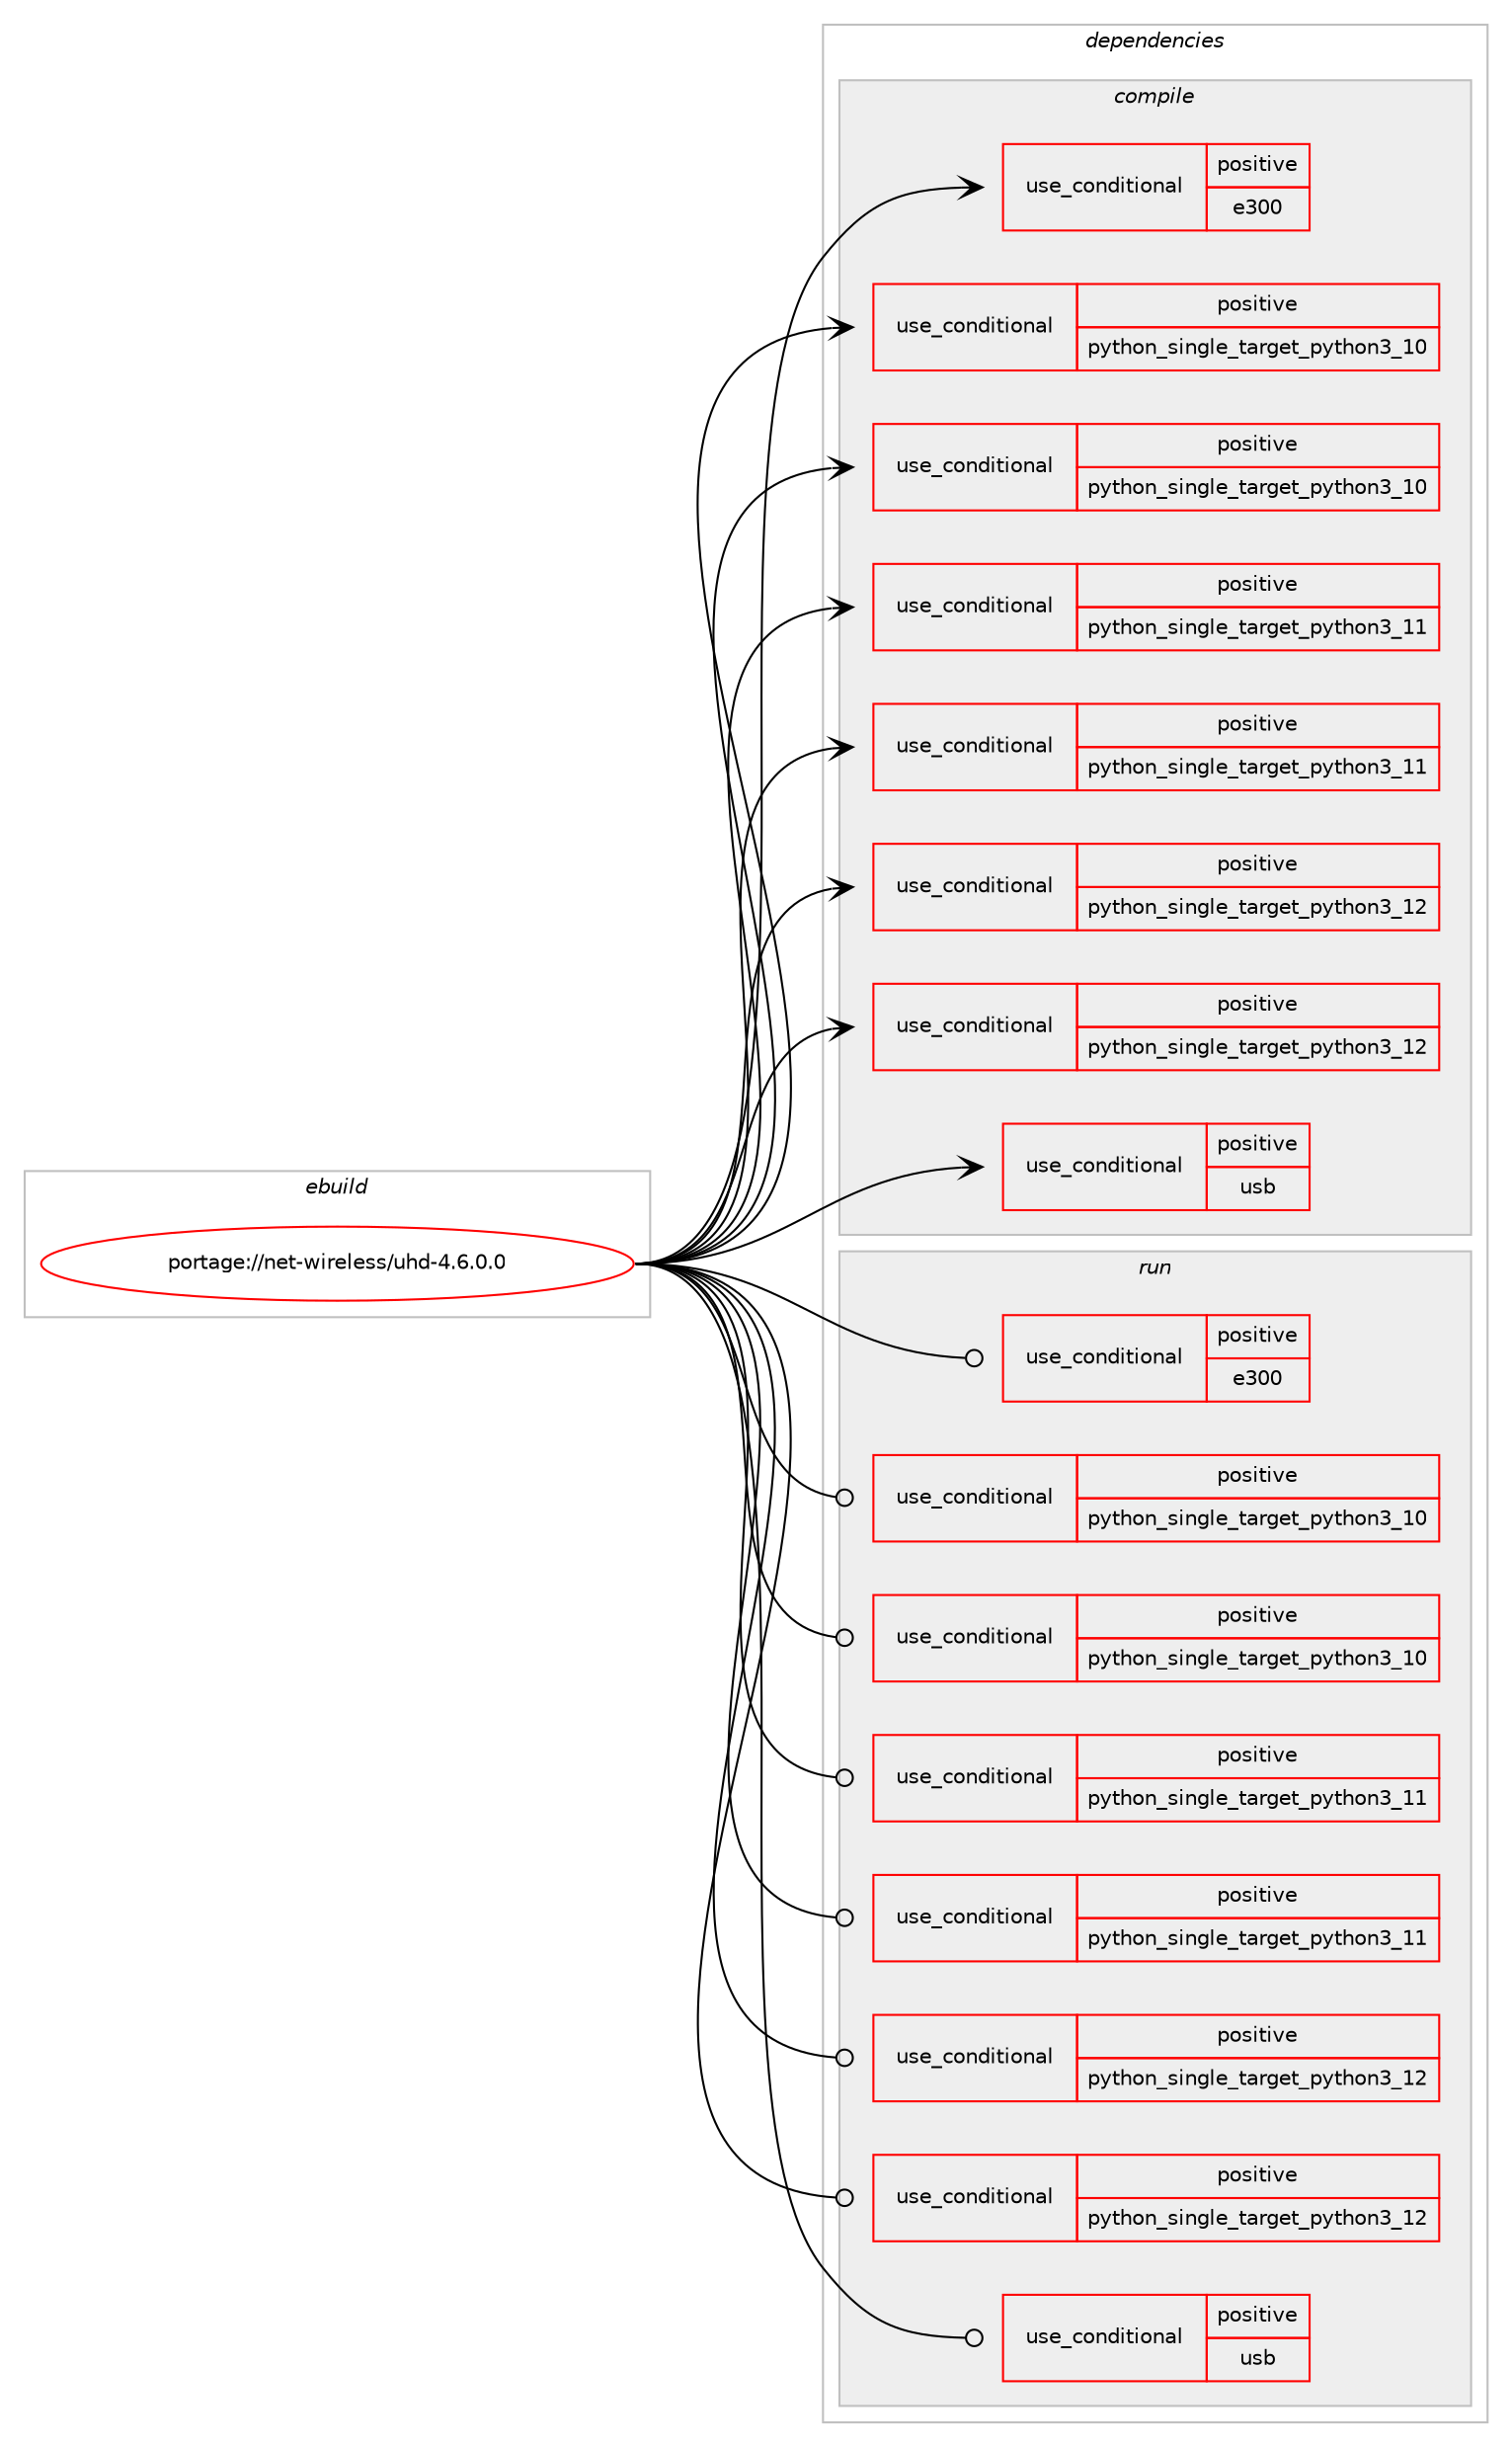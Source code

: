 digraph prolog {

# *************
# Graph options
# *************

newrank=true;
concentrate=true;
compound=true;
graph [rankdir=LR,fontname=Helvetica,fontsize=10,ranksep=1.5];#, ranksep=2.5, nodesep=0.2];
edge  [arrowhead=vee];
node  [fontname=Helvetica,fontsize=10];

# **********
# The ebuild
# **********

subgraph cluster_leftcol {
color=gray;
rank=same;
label=<<i>ebuild</i>>;
id [label="portage://net-wireless/uhd-4.6.0.0", color=red, width=4, href="../net-wireless/uhd-4.6.0.0.svg"];
}

# ****************
# The dependencies
# ****************

subgraph cluster_midcol {
color=gray;
label=<<i>dependencies</i>>;
subgraph cluster_compile {
fillcolor="#eeeeee";
style=filled;
label=<<i>compile</i>>;
subgraph cond6732 {
dependency9410 [label=<<TABLE BORDER="0" CELLBORDER="1" CELLSPACING="0" CELLPADDING="4"><TR><TD ROWSPAN="3" CELLPADDING="10">use_conditional</TD></TR><TR><TD>positive</TD></TR><TR><TD>e300</TD></TR></TABLE>>, shape=none, color=red];
# *** BEGIN UNKNOWN DEPENDENCY TYPE (TODO) ***
# dependency9410 -> package_dependency(portage://net-wireless/uhd-4.6.0.0,install,no,virtual,udev,none,[,,],[],[])
# *** END UNKNOWN DEPENDENCY TYPE (TODO) ***

}
id:e -> dependency9410:w [weight=20,style="solid",arrowhead="vee"];
subgraph cond6733 {
dependency9411 [label=<<TABLE BORDER="0" CELLBORDER="1" CELLSPACING="0" CELLPADDING="4"><TR><TD ROWSPAN="3" CELLPADDING="10">use_conditional</TD></TR><TR><TD>positive</TD></TR><TR><TD>python_single_target_python3_10</TD></TR></TABLE>>, shape=none, color=red];
# *** BEGIN UNKNOWN DEPENDENCY TYPE (TODO) ***
# dependency9411 -> package_dependency(portage://net-wireless/uhd-4.6.0.0,install,no,dev-lang,python,none,[,,],[slot(3.10)],[])
# *** END UNKNOWN DEPENDENCY TYPE (TODO) ***

}
id:e -> dependency9411:w [weight=20,style="solid",arrowhead="vee"];
subgraph cond6734 {
dependency9412 [label=<<TABLE BORDER="0" CELLBORDER="1" CELLSPACING="0" CELLPADDING="4"><TR><TD ROWSPAN="3" CELLPADDING="10">use_conditional</TD></TR><TR><TD>positive</TD></TR><TR><TD>python_single_target_python3_10</TD></TR></TABLE>>, shape=none, color=red];
# *** BEGIN UNKNOWN DEPENDENCY TYPE (TODO) ***
# dependency9412 -> package_dependency(portage://net-wireless/uhd-4.6.0.0,install,no,dev-python,numpy,none,[,,],[],[use(enable(python_targets_python3_10),negative)])
# *** END UNKNOWN DEPENDENCY TYPE (TODO) ***

# *** BEGIN UNKNOWN DEPENDENCY TYPE (TODO) ***
# dependency9412 -> package_dependency(portage://net-wireless/uhd-4.6.0.0,install,no,dev-python,requests,none,[,,],[],[use(enable(python_targets_python3_10),negative)])
# *** END UNKNOWN DEPENDENCY TYPE (TODO) ***

}
id:e -> dependency9412:w [weight=20,style="solid",arrowhead="vee"];
subgraph cond6735 {
dependency9413 [label=<<TABLE BORDER="0" CELLBORDER="1" CELLSPACING="0" CELLPADDING="4"><TR><TD ROWSPAN="3" CELLPADDING="10">use_conditional</TD></TR><TR><TD>positive</TD></TR><TR><TD>python_single_target_python3_11</TD></TR></TABLE>>, shape=none, color=red];
# *** BEGIN UNKNOWN DEPENDENCY TYPE (TODO) ***
# dependency9413 -> package_dependency(portage://net-wireless/uhd-4.6.0.0,install,no,dev-lang,python,none,[,,],[slot(3.11)],[])
# *** END UNKNOWN DEPENDENCY TYPE (TODO) ***

}
id:e -> dependency9413:w [weight=20,style="solid",arrowhead="vee"];
subgraph cond6736 {
dependency9414 [label=<<TABLE BORDER="0" CELLBORDER="1" CELLSPACING="0" CELLPADDING="4"><TR><TD ROWSPAN="3" CELLPADDING="10">use_conditional</TD></TR><TR><TD>positive</TD></TR><TR><TD>python_single_target_python3_11</TD></TR></TABLE>>, shape=none, color=red];
# *** BEGIN UNKNOWN DEPENDENCY TYPE (TODO) ***
# dependency9414 -> package_dependency(portage://net-wireless/uhd-4.6.0.0,install,no,dev-python,numpy,none,[,,],[],[use(enable(python_targets_python3_11),negative)])
# *** END UNKNOWN DEPENDENCY TYPE (TODO) ***

# *** BEGIN UNKNOWN DEPENDENCY TYPE (TODO) ***
# dependency9414 -> package_dependency(portage://net-wireless/uhd-4.6.0.0,install,no,dev-python,requests,none,[,,],[],[use(enable(python_targets_python3_11),negative)])
# *** END UNKNOWN DEPENDENCY TYPE (TODO) ***

}
id:e -> dependency9414:w [weight=20,style="solid",arrowhead="vee"];
subgraph cond6737 {
dependency9415 [label=<<TABLE BORDER="0" CELLBORDER="1" CELLSPACING="0" CELLPADDING="4"><TR><TD ROWSPAN="3" CELLPADDING="10">use_conditional</TD></TR><TR><TD>positive</TD></TR><TR><TD>python_single_target_python3_12</TD></TR></TABLE>>, shape=none, color=red];
# *** BEGIN UNKNOWN DEPENDENCY TYPE (TODO) ***
# dependency9415 -> package_dependency(portage://net-wireless/uhd-4.6.0.0,install,no,dev-lang,python,none,[,,],[slot(3.12)],[])
# *** END UNKNOWN DEPENDENCY TYPE (TODO) ***

}
id:e -> dependency9415:w [weight=20,style="solid",arrowhead="vee"];
subgraph cond6738 {
dependency9416 [label=<<TABLE BORDER="0" CELLBORDER="1" CELLSPACING="0" CELLPADDING="4"><TR><TD ROWSPAN="3" CELLPADDING="10">use_conditional</TD></TR><TR><TD>positive</TD></TR><TR><TD>python_single_target_python3_12</TD></TR></TABLE>>, shape=none, color=red];
# *** BEGIN UNKNOWN DEPENDENCY TYPE (TODO) ***
# dependency9416 -> package_dependency(portage://net-wireless/uhd-4.6.0.0,install,no,dev-python,numpy,none,[,,],[],[use(enable(python_targets_python3_12),negative)])
# *** END UNKNOWN DEPENDENCY TYPE (TODO) ***

# *** BEGIN UNKNOWN DEPENDENCY TYPE (TODO) ***
# dependency9416 -> package_dependency(portage://net-wireless/uhd-4.6.0.0,install,no,dev-python,requests,none,[,,],[],[use(enable(python_targets_python3_12),negative)])
# *** END UNKNOWN DEPENDENCY TYPE (TODO) ***

}
id:e -> dependency9416:w [weight=20,style="solid",arrowhead="vee"];
subgraph cond6739 {
dependency9417 [label=<<TABLE BORDER="0" CELLBORDER="1" CELLSPACING="0" CELLPADDING="4"><TR><TD ROWSPAN="3" CELLPADDING="10">use_conditional</TD></TR><TR><TD>positive</TD></TR><TR><TD>usb</TD></TR></TABLE>>, shape=none, color=red];
# *** BEGIN UNKNOWN DEPENDENCY TYPE (TODO) ***
# dependency9417 -> package_dependency(portage://net-wireless/uhd-4.6.0.0,install,no,virtual,libusb,none,[,,],[slot(1)],[])
# *** END UNKNOWN DEPENDENCY TYPE (TODO) ***

}
id:e -> dependency9417:w [weight=20,style="solid",arrowhead="vee"];
# *** BEGIN UNKNOWN DEPENDENCY TYPE (TODO) ***
# id -> package_dependency(portage://net-wireless/uhd-4.6.0.0,install,no,dev-libs,boost,none,[,,],any_same_slot,[])
# *** END UNKNOWN DEPENDENCY TYPE (TODO) ***

# *** BEGIN UNKNOWN DEPENDENCY TYPE (TODO) ***
# id -> package_dependency(portage://net-wireless/uhd-4.6.0.0,install,no,sys-libs,ncurses,none,[,,],[slot(0),equal],[])
# *** END UNKNOWN DEPENDENCY TYPE (TODO) ***

}
subgraph cluster_compileandrun {
fillcolor="#eeeeee";
style=filled;
label=<<i>compile and run</i>>;
}
subgraph cluster_run {
fillcolor="#eeeeee";
style=filled;
label=<<i>run</i>>;
subgraph cond6740 {
dependency9418 [label=<<TABLE BORDER="0" CELLBORDER="1" CELLSPACING="0" CELLPADDING="4"><TR><TD ROWSPAN="3" CELLPADDING="10">use_conditional</TD></TR><TR><TD>positive</TD></TR><TR><TD>e300</TD></TR></TABLE>>, shape=none, color=red];
# *** BEGIN UNKNOWN DEPENDENCY TYPE (TODO) ***
# dependency9418 -> package_dependency(portage://net-wireless/uhd-4.6.0.0,run,no,virtual,udev,none,[,,],[],[])
# *** END UNKNOWN DEPENDENCY TYPE (TODO) ***

}
id:e -> dependency9418:w [weight=20,style="solid",arrowhead="odot"];
subgraph cond6741 {
dependency9419 [label=<<TABLE BORDER="0" CELLBORDER="1" CELLSPACING="0" CELLPADDING="4"><TR><TD ROWSPAN="3" CELLPADDING="10">use_conditional</TD></TR><TR><TD>positive</TD></TR><TR><TD>python_single_target_python3_10</TD></TR></TABLE>>, shape=none, color=red];
# *** BEGIN UNKNOWN DEPENDENCY TYPE (TODO) ***
# dependency9419 -> package_dependency(portage://net-wireless/uhd-4.6.0.0,run,no,dev-lang,python,none,[,,],[slot(3.10)],[])
# *** END UNKNOWN DEPENDENCY TYPE (TODO) ***

}
id:e -> dependency9419:w [weight=20,style="solid",arrowhead="odot"];
subgraph cond6742 {
dependency9420 [label=<<TABLE BORDER="0" CELLBORDER="1" CELLSPACING="0" CELLPADDING="4"><TR><TD ROWSPAN="3" CELLPADDING="10">use_conditional</TD></TR><TR><TD>positive</TD></TR><TR><TD>python_single_target_python3_10</TD></TR></TABLE>>, shape=none, color=red];
# *** BEGIN UNKNOWN DEPENDENCY TYPE (TODO) ***
# dependency9420 -> package_dependency(portage://net-wireless/uhd-4.6.0.0,run,no,dev-python,numpy,none,[,,],[],[use(enable(python_targets_python3_10),negative)])
# *** END UNKNOWN DEPENDENCY TYPE (TODO) ***

# *** BEGIN UNKNOWN DEPENDENCY TYPE (TODO) ***
# dependency9420 -> package_dependency(portage://net-wireless/uhd-4.6.0.0,run,no,dev-python,requests,none,[,,],[],[use(enable(python_targets_python3_10),negative)])
# *** END UNKNOWN DEPENDENCY TYPE (TODO) ***

}
id:e -> dependency9420:w [weight=20,style="solid",arrowhead="odot"];
subgraph cond6743 {
dependency9421 [label=<<TABLE BORDER="0" CELLBORDER="1" CELLSPACING="0" CELLPADDING="4"><TR><TD ROWSPAN="3" CELLPADDING="10">use_conditional</TD></TR><TR><TD>positive</TD></TR><TR><TD>python_single_target_python3_11</TD></TR></TABLE>>, shape=none, color=red];
# *** BEGIN UNKNOWN DEPENDENCY TYPE (TODO) ***
# dependency9421 -> package_dependency(portage://net-wireless/uhd-4.6.0.0,run,no,dev-lang,python,none,[,,],[slot(3.11)],[])
# *** END UNKNOWN DEPENDENCY TYPE (TODO) ***

}
id:e -> dependency9421:w [weight=20,style="solid",arrowhead="odot"];
subgraph cond6744 {
dependency9422 [label=<<TABLE BORDER="0" CELLBORDER="1" CELLSPACING="0" CELLPADDING="4"><TR><TD ROWSPAN="3" CELLPADDING="10">use_conditional</TD></TR><TR><TD>positive</TD></TR><TR><TD>python_single_target_python3_11</TD></TR></TABLE>>, shape=none, color=red];
# *** BEGIN UNKNOWN DEPENDENCY TYPE (TODO) ***
# dependency9422 -> package_dependency(portage://net-wireless/uhd-4.6.0.0,run,no,dev-python,numpy,none,[,,],[],[use(enable(python_targets_python3_11),negative)])
# *** END UNKNOWN DEPENDENCY TYPE (TODO) ***

# *** BEGIN UNKNOWN DEPENDENCY TYPE (TODO) ***
# dependency9422 -> package_dependency(portage://net-wireless/uhd-4.6.0.0,run,no,dev-python,requests,none,[,,],[],[use(enable(python_targets_python3_11),negative)])
# *** END UNKNOWN DEPENDENCY TYPE (TODO) ***

}
id:e -> dependency9422:w [weight=20,style="solid",arrowhead="odot"];
subgraph cond6745 {
dependency9423 [label=<<TABLE BORDER="0" CELLBORDER="1" CELLSPACING="0" CELLPADDING="4"><TR><TD ROWSPAN="3" CELLPADDING="10">use_conditional</TD></TR><TR><TD>positive</TD></TR><TR><TD>python_single_target_python3_12</TD></TR></TABLE>>, shape=none, color=red];
# *** BEGIN UNKNOWN DEPENDENCY TYPE (TODO) ***
# dependency9423 -> package_dependency(portage://net-wireless/uhd-4.6.0.0,run,no,dev-lang,python,none,[,,],[slot(3.12)],[])
# *** END UNKNOWN DEPENDENCY TYPE (TODO) ***

}
id:e -> dependency9423:w [weight=20,style="solid",arrowhead="odot"];
subgraph cond6746 {
dependency9424 [label=<<TABLE BORDER="0" CELLBORDER="1" CELLSPACING="0" CELLPADDING="4"><TR><TD ROWSPAN="3" CELLPADDING="10">use_conditional</TD></TR><TR><TD>positive</TD></TR><TR><TD>python_single_target_python3_12</TD></TR></TABLE>>, shape=none, color=red];
# *** BEGIN UNKNOWN DEPENDENCY TYPE (TODO) ***
# dependency9424 -> package_dependency(portage://net-wireless/uhd-4.6.0.0,run,no,dev-python,numpy,none,[,,],[],[use(enable(python_targets_python3_12),negative)])
# *** END UNKNOWN DEPENDENCY TYPE (TODO) ***

# *** BEGIN UNKNOWN DEPENDENCY TYPE (TODO) ***
# dependency9424 -> package_dependency(portage://net-wireless/uhd-4.6.0.0,run,no,dev-python,requests,none,[,,],[],[use(enable(python_targets_python3_12),negative)])
# *** END UNKNOWN DEPENDENCY TYPE (TODO) ***

}
id:e -> dependency9424:w [weight=20,style="solid",arrowhead="odot"];
subgraph cond6747 {
dependency9425 [label=<<TABLE BORDER="0" CELLBORDER="1" CELLSPACING="0" CELLPADDING="4"><TR><TD ROWSPAN="3" CELLPADDING="10">use_conditional</TD></TR><TR><TD>positive</TD></TR><TR><TD>usb</TD></TR></TABLE>>, shape=none, color=red];
# *** BEGIN UNKNOWN DEPENDENCY TYPE (TODO) ***
# dependency9425 -> package_dependency(portage://net-wireless/uhd-4.6.0.0,run,no,virtual,libusb,none,[,,],[slot(1)],[])
# *** END UNKNOWN DEPENDENCY TYPE (TODO) ***

}
id:e -> dependency9425:w [weight=20,style="solid",arrowhead="odot"];
# *** BEGIN UNKNOWN DEPENDENCY TYPE (TODO) ***
# id -> package_dependency(portage://net-wireless/uhd-4.6.0.0,run,no,dev-libs,boost,none,[,,],any_same_slot,[])
# *** END UNKNOWN DEPENDENCY TYPE (TODO) ***

# *** BEGIN UNKNOWN DEPENDENCY TYPE (TODO) ***
# id -> package_dependency(portage://net-wireless/uhd-4.6.0.0,run,no,sys-libs,ncurses,none,[,,],[slot(0),equal],[])
# *** END UNKNOWN DEPENDENCY TYPE (TODO) ***

}
}

# **************
# The candidates
# **************

subgraph cluster_choices {
rank=same;
color=gray;
label=<<i>candidates</i>>;

}

}
